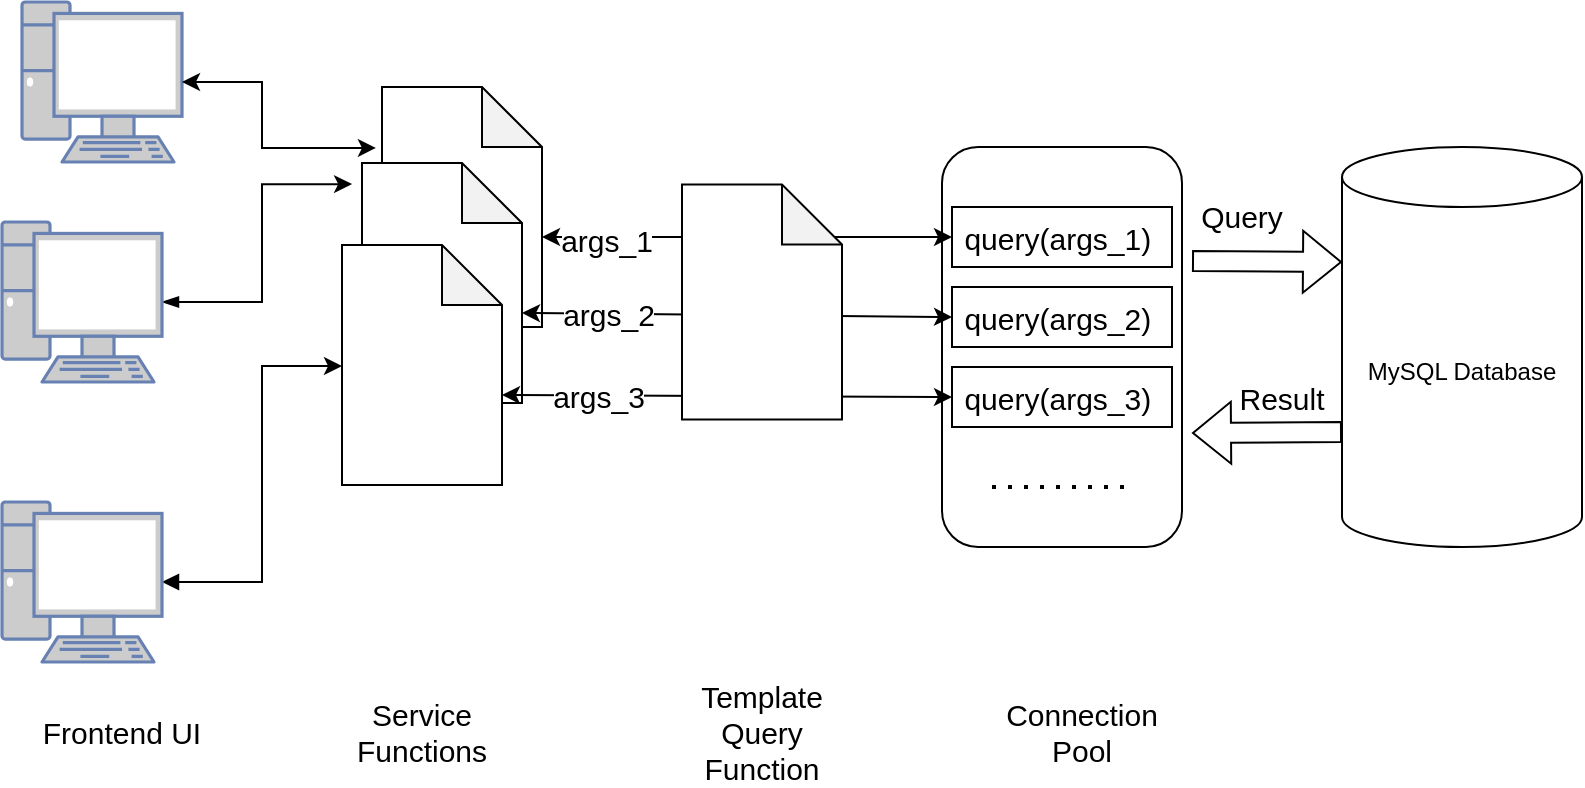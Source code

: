 <mxfile version="16.5.1" type="device"><diagram id="MItgOj8qcgsd5EuFhDV0" name="第 1 页"><mxGraphModel dx="1102" dy="865" grid="1" gridSize="10" guides="1" tooltips="1" connect="1" arrows="1" fold="1" page="1" pageScale="1" pageWidth="1169" pageHeight="827" math="0" shadow="0"><root><mxCell id="0"/><mxCell id="1" parent="0"/><mxCell id="172qZUovNGHC89g6GUI5-1" value="MySQL Database" style="shape=cylinder3;whiteSpace=wrap;html=1;boundedLbl=1;backgroundOutline=1;size=15;" parent="1" vertex="1"><mxGeometry x="920" y="302.5" width="120" height="200" as="geometry"/></mxCell><mxCell id="172qZUovNGHC89g6GUI5-2" value="" style="rounded=1;whiteSpace=wrap;html=1;" parent="1" vertex="1"><mxGeometry x="720" y="302.5" width="120" height="200" as="geometry"/></mxCell><mxCell id="172qZUovNGHC89g6GUI5-6" value="" style="shape=flexArrow;endArrow=classic;html=1;rounded=0;entryX=0;entryY=0;entryDx=0;entryDy=57.5;entryPerimeter=0;" parent="1" target="172qZUovNGHC89g6GUI5-1" edge="1"><mxGeometry width="50" height="50" relative="1" as="geometry"><mxPoint x="845" y="359.5" as="sourcePoint"/><mxPoint x="865" y="312.5" as="targetPoint"/></mxGeometry></mxCell><mxCell id="172qZUovNGHC89g6GUI5-7" value="&lt;font style=&quot;font-size: 15px&quot;&gt;Query&lt;/font&gt;" style="text;html=1;strokeColor=none;fillColor=none;align=center;verticalAlign=middle;whiteSpace=wrap;rounded=0;" parent="1" vertex="1"><mxGeometry x="840" y="321.5" width="60" height="30" as="geometry"/></mxCell><mxCell id="172qZUovNGHC89g6GUI5-8" value="" style="shape=flexArrow;endArrow=classic;html=1;rounded=0;exitX=0;exitY=0;exitDx=0;exitDy=142.5;exitPerimeter=0;" parent="1" source="172qZUovNGHC89g6GUI5-1" edge="1"><mxGeometry width="50" height="50" relative="1" as="geometry"><mxPoint x="780.0" y="462.6" as="sourcePoint"/><mxPoint x="845" y="445.5" as="targetPoint"/></mxGeometry></mxCell><mxCell id="172qZUovNGHC89g6GUI5-9" value="&lt;span style=&quot;font-size: 15px&quot;&gt;Result&lt;/span&gt;" style="text;html=1;strokeColor=none;fillColor=none;align=center;verticalAlign=middle;whiteSpace=wrap;rounded=0;" parent="1" vertex="1"><mxGeometry x="860" y="412.5" width="60" height="30" as="geometry"/></mxCell><mxCell id="172qZUovNGHC89g6GUI5-10" value="Connection Pool" style="text;html=1;strokeColor=none;fillColor=none;align=center;verticalAlign=middle;whiteSpace=wrap;rounded=0;fontSize=15;" parent="1" vertex="1"><mxGeometry x="760" y="580" width="60" height="30" as="geometry"/></mxCell><mxCell id="172qZUovNGHC89g6GUI5-11" value="query(args_1)&amp;nbsp;" style="rounded=0;whiteSpace=wrap;html=1;fontSize=15;" parent="1" vertex="1"><mxGeometry x="725" y="332.5" width="110" height="30" as="geometry"/></mxCell><mxCell id="172qZUovNGHC89g6GUI5-12" value="&lt;span&gt;query(&lt;/span&gt;args_2&lt;span&gt;)&amp;nbsp;&lt;/span&gt;" style="rounded=0;whiteSpace=wrap;html=1;fontSize=15;" parent="1" vertex="1"><mxGeometry x="725" y="372.5" width="110" height="30" as="geometry"/></mxCell><mxCell id="172qZUovNGHC89g6GUI5-13" value="&lt;span&gt;query(&lt;/span&gt;args_3&lt;span&gt;)&amp;nbsp;&lt;/span&gt;" style="rounded=0;whiteSpace=wrap;html=1;fontSize=15;" parent="1" vertex="1"><mxGeometry x="725" y="412.5" width="110" height="30" as="geometry"/></mxCell><mxCell id="172qZUovNGHC89g6GUI5-14" value="" style="endArrow=none;dashed=1;html=1;dashPattern=1 3;strokeWidth=2;rounded=0;fontSize=15;entryX=0.792;entryY=0.85;entryDx=0;entryDy=0;entryPerimeter=0;" parent="1" target="172qZUovNGHC89g6GUI5-2" edge="1"><mxGeometry width="50" height="50" relative="1" as="geometry"><mxPoint x="745" y="472.5" as="sourcePoint"/><mxPoint x="805" y="442.5" as="targetPoint"/><Array as="points"><mxPoint x="795" y="472.5"/></Array></mxGeometry></mxCell><mxCell id="172qZUovNGHC89g6GUI5-17" value="" style="fontColor=#0066CC;verticalAlign=top;verticalLabelPosition=bottom;labelPosition=center;align=center;html=1;outlineConnect=0;fillColor=#CCCCCC;strokeColor=#6881B3;gradientColor=none;gradientDirection=north;strokeWidth=2;shape=mxgraph.networks.pc;fontSize=15;" parent="1" vertex="1"><mxGeometry x="260" y="230" width="80" height="80" as="geometry"/></mxCell><mxCell id="172qZUovNGHC89g6GUI5-28" style="edgeStyle=orthogonalEdgeStyle;rounded=0;orthogonalLoop=1;jettySize=auto;html=1;entryX=-0.062;entryY=0.088;entryDx=0;entryDy=0;entryPerimeter=0;fontSize=15;startArrow=blockThin;startFill=1;" parent="1" source="172qZUovNGHC89g6GUI5-18" target="172qZUovNGHC89g6GUI5-23" edge="1"><mxGeometry relative="1" as="geometry"/></mxCell><mxCell id="172qZUovNGHC89g6GUI5-18" value="" style="fontColor=#0066CC;verticalAlign=top;verticalLabelPosition=bottom;labelPosition=center;align=center;html=1;outlineConnect=0;fillColor=#CCCCCC;strokeColor=#6881B3;gradientColor=none;gradientDirection=north;strokeWidth=2;shape=mxgraph.networks.pc;fontSize=15;" parent="1" vertex="1"><mxGeometry x="250" y="340" width="80" height="80" as="geometry"/></mxCell><mxCell id="172qZUovNGHC89g6GUI5-29" style="edgeStyle=orthogonalEdgeStyle;rounded=0;orthogonalLoop=1;jettySize=auto;html=1;entryX=0;entryY=0.5;entryDx=0;entryDy=0;entryPerimeter=0;fontSize=15;startArrow=block;startFill=1;" parent="1" source="172qZUovNGHC89g6GUI5-19" target="172qZUovNGHC89g6GUI5-24" edge="1"><mxGeometry relative="1" as="geometry"><Array as="points"><mxPoint x="380" y="520"/><mxPoint x="380" y="412"/><mxPoint x="420" y="412"/></Array></mxGeometry></mxCell><mxCell id="172qZUovNGHC89g6GUI5-19" value="" style="fontColor=#0066CC;verticalAlign=top;verticalLabelPosition=bottom;labelPosition=center;align=center;html=1;outlineConnect=0;fillColor=#CCCCCC;strokeColor=#6881B3;gradientColor=none;gradientDirection=north;strokeWidth=2;shape=mxgraph.networks.pc;fontSize=15;" parent="1" vertex="1"><mxGeometry x="250" y="480" width="80" height="80" as="geometry"/></mxCell><mxCell id="172qZUovNGHC89g6GUI5-21" value="" style="shape=note;whiteSpace=wrap;html=1;backgroundOutline=1;darkOpacity=0.05;fontSize=15;" parent="1" vertex="1"><mxGeometry x="440" y="272.5" width="80" height="120" as="geometry"/></mxCell><mxCell id="172qZUovNGHC89g6GUI5-23" value="" style="shape=note;whiteSpace=wrap;html=1;backgroundOutline=1;darkOpacity=0.05;fontSize=15;" parent="1" vertex="1"><mxGeometry x="430" y="310.5" width="80" height="120" as="geometry"/></mxCell><mxCell id="172qZUovNGHC89g6GUI5-24" value="" style="shape=note;whiteSpace=wrap;html=1;backgroundOutline=1;darkOpacity=0.05;fontSize=15;" parent="1" vertex="1"><mxGeometry x="420" y="351.5" width="80" height="120" as="geometry"/></mxCell><mxCell id="172qZUovNGHC89g6GUI5-35" value="Service Functions" style="text;html=1;strokeColor=none;fillColor=none;align=center;verticalAlign=middle;whiteSpace=wrap;rounded=0;fontSize=15;" parent="1" vertex="1"><mxGeometry x="430" y="580" width="60" height="30" as="geometry"/></mxCell><mxCell id="172qZUovNGHC89g6GUI5-36" value="Frontend UI" style="text;html=1;strokeColor=none;fillColor=none;align=center;verticalAlign=middle;whiteSpace=wrap;rounded=0;fontSize=15;" parent="1" vertex="1"><mxGeometry x="260" y="580" width="100" height="30" as="geometry"/></mxCell><mxCell id="172qZUovNGHC89g6GUI5-42" value="Template Query Function" style="text;html=1;strokeColor=none;fillColor=none;align=center;verticalAlign=middle;whiteSpace=wrap;rounded=0;fontSize=15;" parent="1" vertex="1"><mxGeometry x="600" y="580" width="60" height="30" as="geometry"/></mxCell><mxCell id="172qZUovNGHC89g6GUI5-55" value="" style="endArrow=classic;startArrow=classic;html=1;rounded=0;fontSize=15;entryX=0;entryY=0.5;entryDx=0;entryDy=0;exitX=0;exitY=0;exitDx=80;exitDy=75;exitPerimeter=0;" parent="1" source="172qZUovNGHC89g6GUI5-21" target="172qZUovNGHC89g6GUI5-11" edge="1"><mxGeometry width="50" height="50" relative="1" as="geometry"><mxPoint x="460" y="340" as="sourcePoint"/><mxPoint x="510" y="290" as="targetPoint"/></mxGeometry></mxCell><mxCell id="172qZUovNGHC89g6GUI5-60" value="args_1" style="edgeLabel;html=1;align=center;verticalAlign=middle;resizable=0;points=[];fontSize=15;" parent="172qZUovNGHC89g6GUI5-55" vertex="1" connectable="0"><mxGeometry x="-0.686" y="-1" relative="1" as="geometry"><mxPoint as="offset"/></mxGeometry></mxCell><mxCell id="172qZUovNGHC89g6GUI5-56" value="" style="endArrow=classic;startArrow=classic;html=1;rounded=0;fontSize=15;entryX=0;entryY=0.5;entryDx=0;entryDy=0;exitX=0;exitY=0;exitDx=80;exitDy=75;exitPerimeter=0;" parent="1" source="172qZUovNGHC89g6GUI5-23" target="172qZUovNGHC89g6GUI5-12" edge="1"><mxGeometry width="50" height="50" relative="1" as="geometry"><mxPoint x="600" y="410" as="sourcePoint"/><mxPoint x="650" y="360" as="targetPoint"/></mxGeometry></mxCell><mxCell id="172qZUovNGHC89g6GUI5-61" value="args_2" style="edgeLabel;html=1;align=center;verticalAlign=middle;resizable=0;points=[];fontSize=15;" parent="172qZUovNGHC89g6GUI5-56" vertex="1" connectable="0"><mxGeometry x="-0.603" relative="1" as="geometry"><mxPoint as="offset"/></mxGeometry></mxCell><mxCell id="172qZUovNGHC89g6GUI5-57" value="" style="endArrow=classic;startArrow=classic;html=1;rounded=0;fontSize=15;entryX=0;entryY=0.5;entryDx=0;entryDy=0;exitX=0;exitY=0;exitDx=80;exitDy=75;exitPerimeter=0;" parent="1" source="172qZUovNGHC89g6GUI5-24" target="172qZUovNGHC89g6GUI5-13" edge="1"><mxGeometry width="50" height="50" relative="1" as="geometry"><mxPoint x="640" y="460" as="sourcePoint"/><mxPoint x="690" y="410" as="targetPoint"/></mxGeometry></mxCell><mxCell id="172qZUovNGHC89g6GUI5-62" value="args_3" style="edgeLabel;html=1;align=center;verticalAlign=middle;resizable=0;points=[];fontSize=15;" parent="172qZUovNGHC89g6GUI5-57" vertex="1" connectable="0"><mxGeometry x="-0.577" relative="1" as="geometry"><mxPoint as="offset"/></mxGeometry></mxCell><mxCell id="172qZUovNGHC89g6GUI5-59" value="" style="endArrow=classic;startArrow=classic;html=1;rounded=0;fontSize=15;exitX=1;exitY=0.5;exitDx=0;exitDy=0;exitPerimeter=0;entryX=-0.038;entryY=0.254;entryDx=0;entryDy=0;entryPerimeter=0;" parent="1" source="172qZUovNGHC89g6GUI5-17" target="172qZUovNGHC89g6GUI5-21" edge="1"><mxGeometry width="50" height="50" relative="1" as="geometry"><mxPoint x="320" y="280" as="sourcePoint"/><mxPoint x="370" y="230" as="targetPoint"/><Array as="points"><mxPoint x="380" y="270"/><mxPoint x="380" y="303"/></Array></mxGeometry></mxCell><mxCell id="172qZUovNGHC89g6GUI5-37" value="" style="shape=note;whiteSpace=wrap;html=1;backgroundOutline=1;darkOpacity=0.05;fontSize=15;" parent="1" vertex="1"><mxGeometry x="590" y="321.25" width="80" height="117.5" as="geometry"/></mxCell></root></mxGraphModel></diagram></mxfile>
